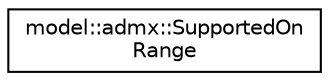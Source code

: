 digraph "Graphical Class Hierarchy"
{
 // LATEX_PDF_SIZE
  edge [fontname="Helvetica",fontsize="10",labelfontname="Helvetica",labelfontsize="10"];
  node [fontname="Helvetica",fontsize="10",shape=record];
  rankdir="LR";
  Node0 [label="model::admx::SupportedOn\lRange",height=0.2,width=0.4,color="black", fillcolor="white", style="filled",URL="$classmodel_1_1admx_1_1_supported_on_range.html",tooltip="The SupportedOnRange class The supportedOnRange element provides supported version range."];
}
